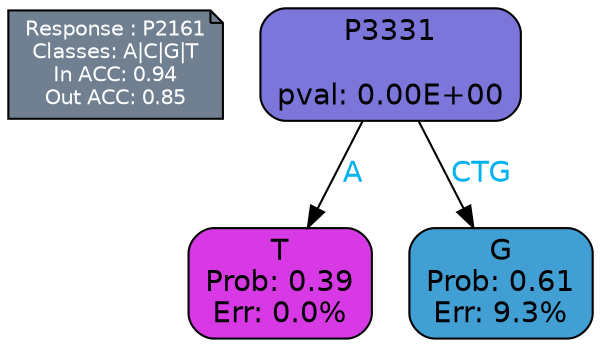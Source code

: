 digraph Tree {
node [shape=box, style="filled, rounded", color="black", fontname=helvetica] ;
graph [ranksep=equally, splines=polylines, bgcolor=transparent, dpi=600] ;
edge [fontname=helvetica] ;
LEGEND [label="Response : P2161
Classes: A|C|G|T
In ACC: 0.94
Out ACC: 0.85
",shape=note,align=left,style=filled,fillcolor="slategray",fontcolor="white",fontsize=10];1 [label="P3331

pval: 0.00E+00", fillcolor="#7c76db"] ;
2 [label="T
Prob: 0.39
Err: 0.0%", fillcolor="#d739e5"] ;
3 [label="G
Prob: 0.61
Err: 9.3%", fillcolor="#419fd4"] ;
1 -> 2 [label="A",fontcolor=deepskyblue2] ;
1 -> 3 [label="CTG",fontcolor=deepskyblue2] ;
{rank = same; 2;3;}{rank = same; LEGEND;1;}}